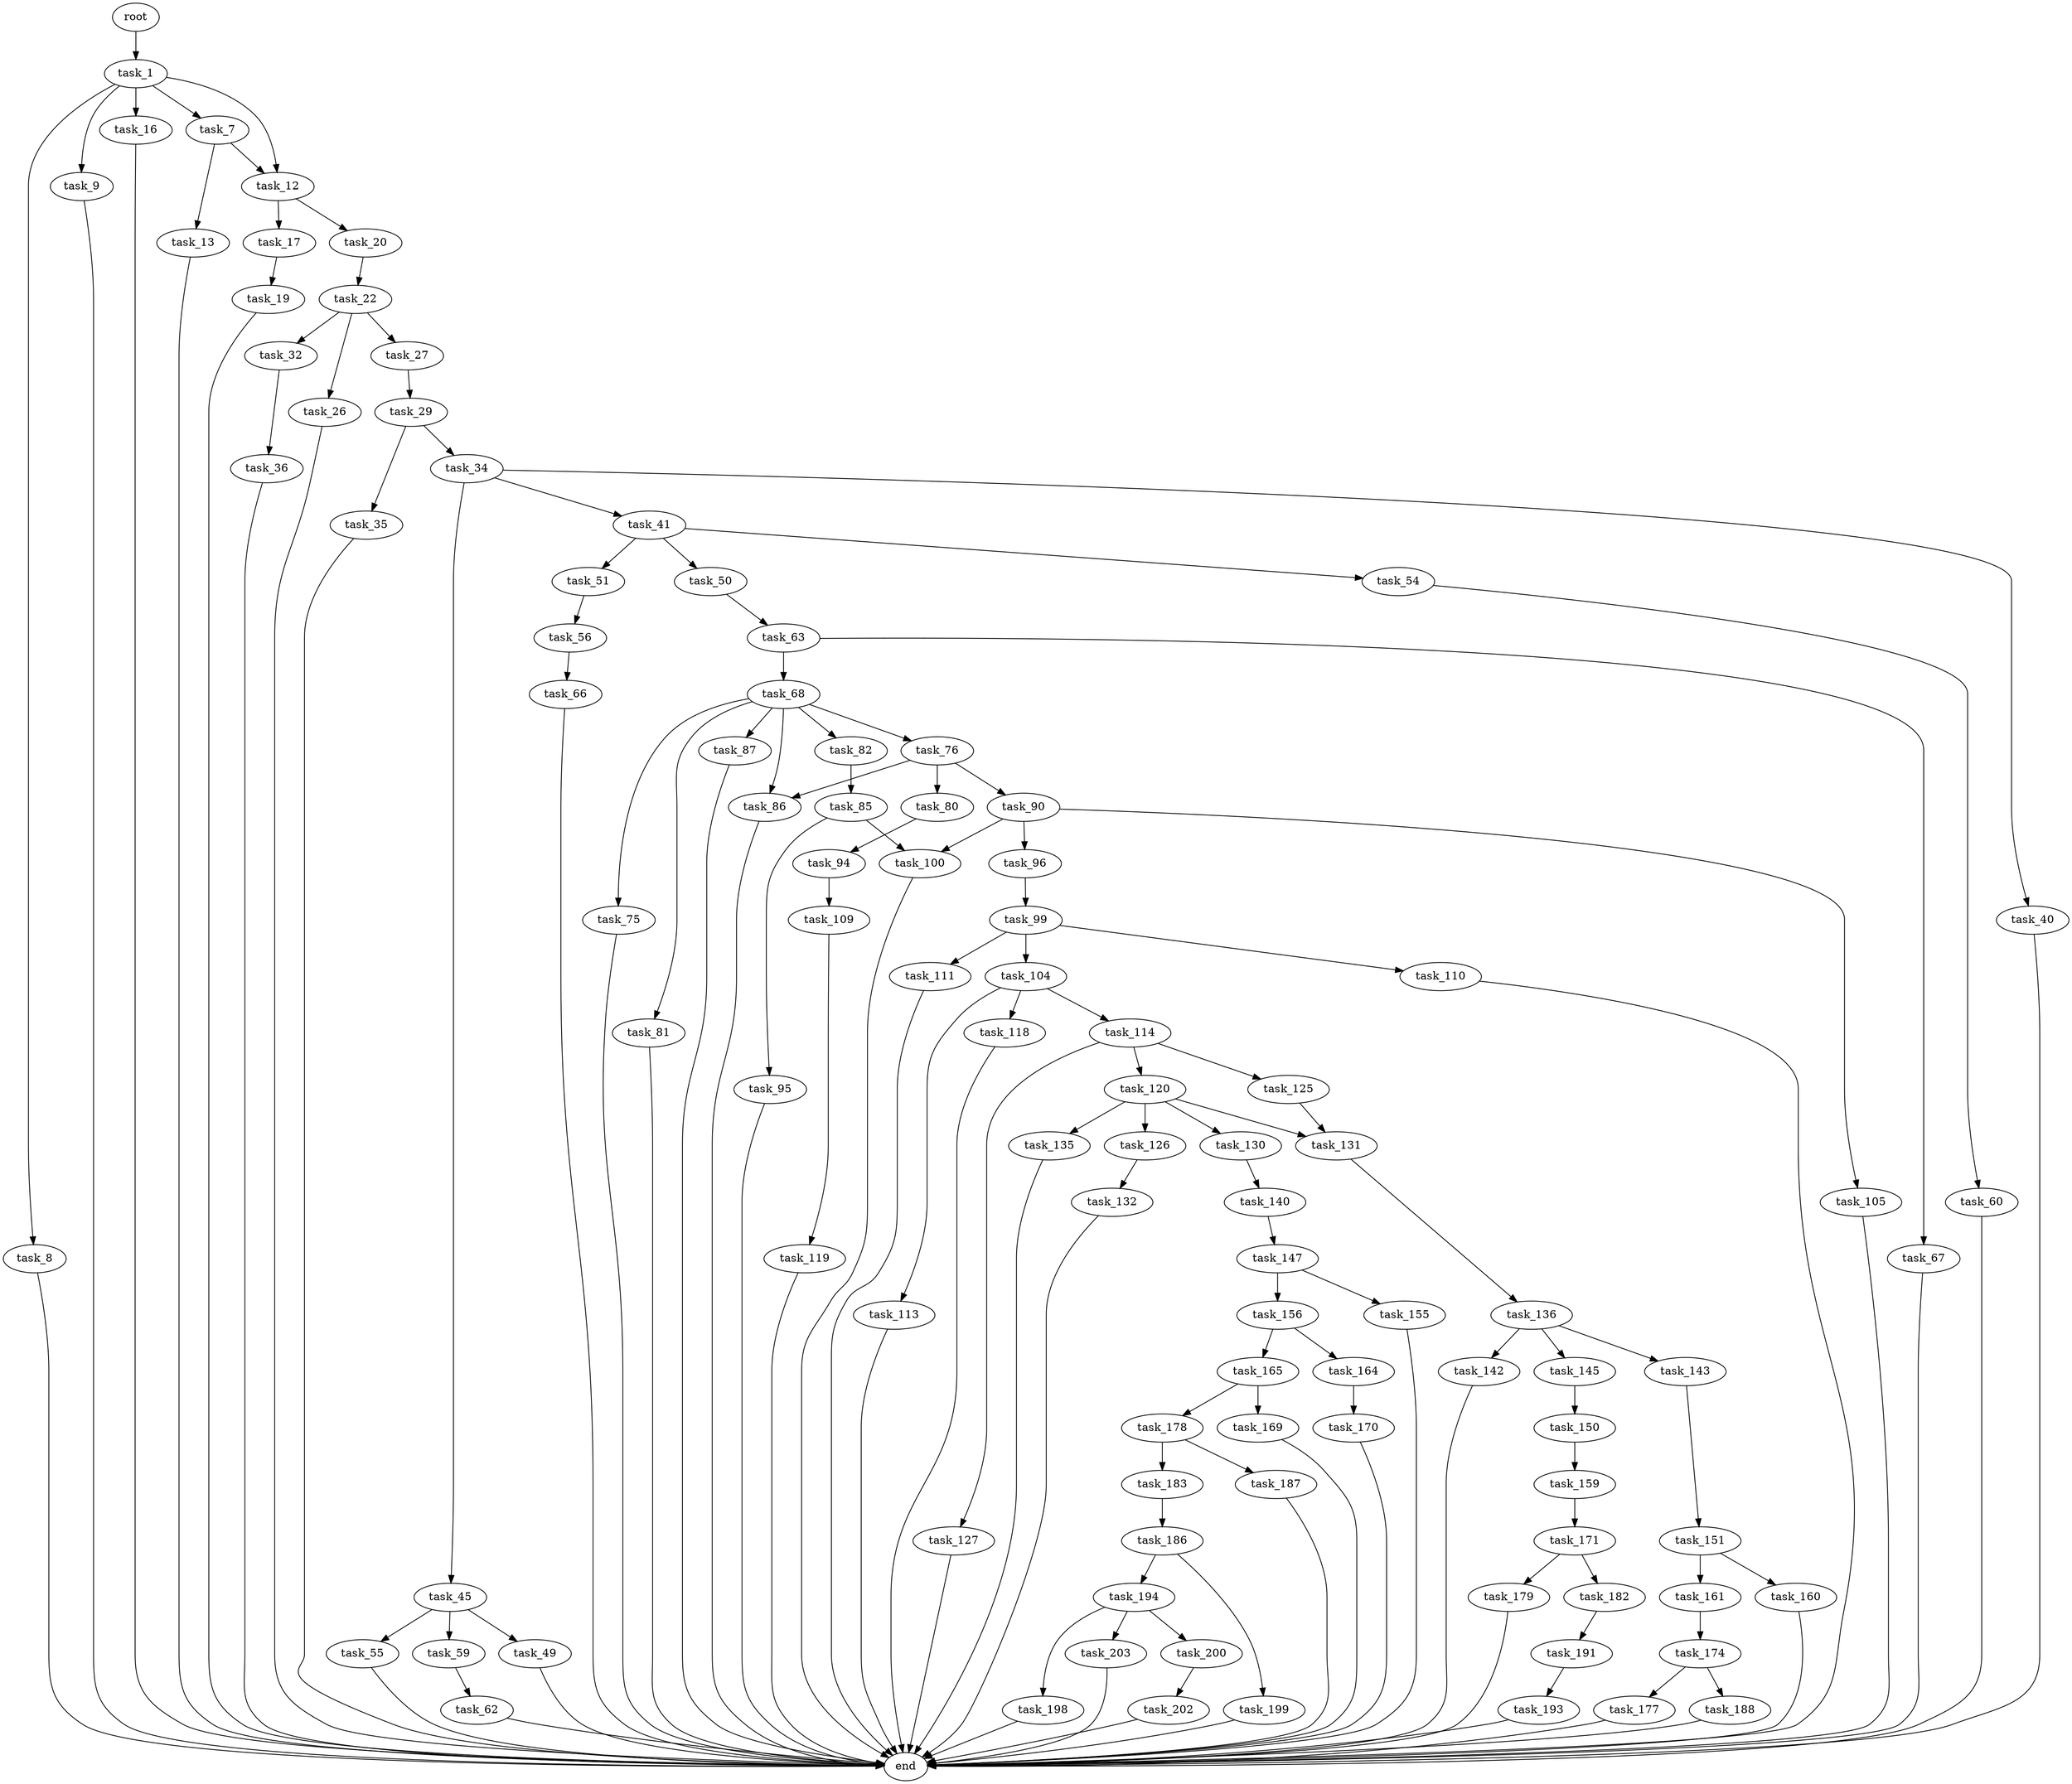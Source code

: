 digraph G {
  root [size="0.000000"];
  task_1 [size="368293445632.000000"];
  task_7 [size="396830218813.000000"];
  task_8 [size="413394665.000000"];
  task_9 [size="1073741824000.000000"];
  task_12 [size="997286355610.000000"];
  task_16 [size="110599181447.000000"];
  task_13 [size="300072568488.000000"];
  end [size="0.000000"];
  task_17 [size="134217728000.000000"];
  task_20 [size="48571956306.000000"];
  task_19 [size="149361255139.000000"];
  task_22 [size="16606240506.000000"];
  task_26 [size="10406861981.000000"];
  task_27 [size="368293445632.000000"];
  task_32 [size="4702278499.000000"];
  task_29 [size="17159718147.000000"];
  task_34 [size="650322968737.000000"];
  task_35 [size="1073741824000.000000"];
  task_36 [size="8589934592.000000"];
  task_40 [size="8323060232.000000"];
  task_41 [size="93040589489.000000"];
  task_45 [size="68719476736.000000"];
  task_50 [size="28991029248.000000"];
  task_51 [size="1362491326.000000"];
  task_54 [size="16210464694.000000"];
  task_49 [size="15616134762.000000"];
  task_55 [size="4259527164.000000"];
  task_59 [size="96939775157.000000"];
  task_63 [size="153763352088.000000"];
  task_56 [size="52047530607.000000"];
  task_60 [size="13777052281.000000"];
  task_66 [size="68719476736.000000"];
  task_62 [size="782757789696.000000"];
  task_67 [size="1073741824000.000000"];
  task_68 [size="1073741824000.000000"];
  task_75 [size="7755074202.000000"];
  task_76 [size="232432920867.000000"];
  task_81 [size="1149282368977.000000"];
  task_82 [size="68719476736.000000"];
  task_86 [size="1650034804.000000"];
  task_87 [size="368293445632.000000"];
  task_80 [size="6882402657.000000"];
  task_90 [size="30479709715.000000"];
  task_94 [size="6827540273.000000"];
  task_85 [size="519536366180.000000"];
  task_95 [size="134217728000.000000"];
  task_100 [size="194064216850.000000"];
  task_96 [size="26813450197.000000"];
  task_105 [size="14857734763.000000"];
  task_109 [size="248930509784.000000"];
  task_99 [size="29407472330.000000"];
  task_104 [size="7547268198.000000"];
  task_110 [size="265001457278.000000"];
  task_111 [size="1537263134.000000"];
  task_113 [size="19875364256.000000"];
  task_114 [size="865565959180.000000"];
  task_118 [size="5833393889.000000"];
  task_119 [size="63480163324.000000"];
  task_120 [size="134217728000.000000"];
  task_125 [size="16467137806.000000"];
  task_127 [size="11462754132.000000"];
  task_126 [size="8589934592.000000"];
  task_130 [size="1186990328.000000"];
  task_131 [size="76923158311.000000"];
  task_135 [size="3869829238.000000"];
  task_132 [size="17046197101.000000"];
  task_140 [size="7251169572.000000"];
  task_136 [size="68719476736.000000"];
  task_142 [size="270357838525.000000"];
  task_143 [size="138242237925.000000"];
  task_145 [size="1707076694.000000"];
  task_147 [size="909820188457.000000"];
  task_151 [size="4964477652.000000"];
  task_150 [size="1073741824000.000000"];
  task_155 [size="519680595677.000000"];
  task_156 [size="93252007068.000000"];
  task_159 [size="8159434551.000000"];
  task_160 [size="3174152724.000000"];
  task_161 [size="134217728000.000000"];
  task_164 [size="767307982272.000000"];
  task_165 [size="368293445632.000000"];
  task_171 [size="132090812565.000000"];
  task_174 [size="2571991674.000000"];
  task_170 [size="231928233984.000000"];
  task_169 [size="273978866147.000000"];
  task_178 [size="549755813888.000000"];
  task_179 [size="635449156.000000"];
  task_182 [size="1110730605091.000000"];
  task_177 [size="1256630175814.000000"];
  task_188 [size="38175171578.000000"];
  task_183 [size="707418184668.000000"];
  task_187 [size="2536529738.000000"];
  task_191 [size="308122958494.000000"];
  task_186 [size="28991029248.000000"];
  task_194 [size="782757789696.000000"];
  task_199 [size="8589934592.000000"];
  task_193 [size="33455485592.000000"];
  task_198 [size="24247313535.000000"];
  task_200 [size="368293445632.000000"];
  task_203 [size="96397191941.000000"];
  task_202 [size="134217728000.000000"];

  root -> task_1 [size="1.000000"];
  task_1 -> task_7 [size="411041792.000000"];
  task_1 -> task_8 [size="411041792.000000"];
  task_1 -> task_9 [size="411041792.000000"];
  task_1 -> task_12 [size="411041792.000000"];
  task_1 -> task_16 [size="411041792.000000"];
  task_7 -> task_12 [size="838860800.000000"];
  task_7 -> task_13 [size="838860800.000000"];
  task_8 -> end [size="1.000000"];
  task_9 -> end [size="1.000000"];
  task_12 -> task_17 [size="679477248.000000"];
  task_12 -> task_20 [size="679477248.000000"];
  task_16 -> end [size="1.000000"];
  task_13 -> end [size="1.000000"];
  task_17 -> task_19 [size="209715200.000000"];
  task_20 -> task_22 [size="838860800.000000"];
  task_19 -> end [size="1.000000"];
  task_22 -> task_26 [size="75497472.000000"];
  task_22 -> task_27 [size="75497472.000000"];
  task_22 -> task_32 [size="75497472.000000"];
  task_26 -> end [size="1.000000"];
  task_27 -> task_29 [size="411041792.000000"];
  task_32 -> task_36 [size="75497472.000000"];
  task_29 -> task_34 [size="411041792.000000"];
  task_29 -> task_35 [size="411041792.000000"];
  task_34 -> task_40 [size="411041792.000000"];
  task_34 -> task_41 [size="411041792.000000"];
  task_34 -> task_45 [size="411041792.000000"];
  task_35 -> end [size="1.000000"];
  task_36 -> end [size="1.000000"];
  task_40 -> end [size="1.000000"];
  task_41 -> task_50 [size="411041792.000000"];
  task_41 -> task_51 [size="411041792.000000"];
  task_41 -> task_54 [size="411041792.000000"];
  task_45 -> task_49 [size="134217728.000000"];
  task_45 -> task_55 [size="134217728.000000"];
  task_45 -> task_59 [size="134217728.000000"];
  task_50 -> task_63 [size="75497472.000000"];
  task_51 -> task_56 [size="33554432.000000"];
  task_54 -> task_60 [size="536870912.000000"];
  task_49 -> end [size="1.000000"];
  task_55 -> end [size="1.000000"];
  task_59 -> task_62 [size="75497472.000000"];
  task_63 -> task_67 [size="134217728.000000"];
  task_63 -> task_68 [size="134217728.000000"];
  task_56 -> task_66 [size="75497472.000000"];
  task_60 -> end [size="1.000000"];
  task_66 -> end [size="1.000000"];
  task_62 -> end [size="1.000000"];
  task_67 -> end [size="1.000000"];
  task_68 -> task_75 [size="838860800.000000"];
  task_68 -> task_76 [size="838860800.000000"];
  task_68 -> task_81 [size="838860800.000000"];
  task_68 -> task_82 [size="838860800.000000"];
  task_68 -> task_86 [size="838860800.000000"];
  task_68 -> task_87 [size="838860800.000000"];
  task_75 -> end [size="1.000000"];
  task_76 -> task_80 [size="411041792.000000"];
  task_76 -> task_86 [size="411041792.000000"];
  task_76 -> task_90 [size="411041792.000000"];
  task_81 -> end [size="1.000000"];
  task_82 -> task_85 [size="134217728.000000"];
  task_86 -> end [size="1.000000"];
  task_87 -> end [size="1.000000"];
  task_80 -> task_94 [size="679477248.000000"];
  task_90 -> task_96 [size="679477248.000000"];
  task_90 -> task_100 [size="679477248.000000"];
  task_90 -> task_105 [size="679477248.000000"];
  task_94 -> task_109 [size="134217728.000000"];
  task_85 -> task_95 [size="536870912.000000"];
  task_85 -> task_100 [size="536870912.000000"];
  task_95 -> end [size="1.000000"];
  task_100 -> end [size="1.000000"];
  task_96 -> task_99 [size="838860800.000000"];
  task_105 -> end [size="1.000000"];
  task_109 -> task_119 [size="301989888.000000"];
  task_99 -> task_104 [size="33554432.000000"];
  task_99 -> task_110 [size="33554432.000000"];
  task_99 -> task_111 [size="33554432.000000"];
  task_104 -> task_113 [size="301989888.000000"];
  task_104 -> task_114 [size="301989888.000000"];
  task_104 -> task_118 [size="301989888.000000"];
  task_110 -> end [size="1.000000"];
  task_111 -> end [size="1.000000"];
  task_113 -> end [size="1.000000"];
  task_114 -> task_120 [size="536870912.000000"];
  task_114 -> task_125 [size="536870912.000000"];
  task_114 -> task_127 [size="536870912.000000"];
  task_118 -> end [size="1.000000"];
  task_119 -> end [size="1.000000"];
  task_120 -> task_126 [size="209715200.000000"];
  task_120 -> task_130 [size="209715200.000000"];
  task_120 -> task_131 [size="209715200.000000"];
  task_120 -> task_135 [size="209715200.000000"];
  task_125 -> task_131 [size="301989888.000000"];
  task_127 -> end [size="1.000000"];
  task_126 -> task_132 [size="33554432.000000"];
  task_130 -> task_140 [size="75497472.000000"];
  task_131 -> task_136 [size="75497472.000000"];
  task_135 -> end [size="1.000000"];
  task_132 -> end [size="1.000000"];
  task_140 -> task_147 [size="209715200.000000"];
  task_136 -> task_142 [size="134217728.000000"];
  task_136 -> task_143 [size="134217728.000000"];
  task_136 -> task_145 [size="134217728.000000"];
  task_142 -> end [size="1.000000"];
  task_143 -> task_151 [size="411041792.000000"];
  task_145 -> task_150 [size="134217728.000000"];
  task_147 -> task_155 [size="679477248.000000"];
  task_147 -> task_156 [size="679477248.000000"];
  task_151 -> task_160 [size="209715200.000000"];
  task_151 -> task_161 [size="209715200.000000"];
  task_150 -> task_159 [size="838860800.000000"];
  task_155 -> end [size="1.000000"];
  task_156 -> task_164 [size="134217728.000000"];
  task_156 -> task_165 [size="134217728.000000"];
  task_159 -> task_171 [size="209715200.000000"];
  task_160 -> end [size="1.000000"];
  task_161 -> task_174 [size="209715200.000000"];
  task_164 -> task_170 [size="536870912.000000"];
  task_165 -> task_169 [size="411041792.000000"];
  task_165 -> task_178 [size="411041792.000000"];
  task_171 -> task_179 [size="411041792.000000"];
  task_171 -> task_182 [size="411041792.000000"];
  task_174 -> task_177 [size="75497472.000000"];
  task_174 -> task_188 [size="75497472.000000"];
  task_170 -> end [size="1.000000"];
  task_169 -> end [size="1.000000"];
  task_178 -> task_183 [size="536870912.000000"];
  task_178 -> task_187 [size="536870912.000000"];
  task_179 -> end [size="1.000000"];
  task_182 -> task_191 [size="679477248.000000"];
  task_177 -> end [size="1.000000"];
  task_188 -> end [size="1.000000"];
  task_183 -> task_186 [size="536870912.000000"];
  task_187 -> end [size="1.000000"];
  task_191 -> task_193 [size="679477248.000000"];
  task_186 -> task_194 [size="75497472.000000"];
  task_186 -> task_199 [size="75497472.000000"];
  task_194 -> task_198 [size="679477248.000000"];
  task_194 -> task_200 [size="679477248.000000"];
  task_194 -> task_203 [size="679477248.000000"];
  task_199 -> end [size="1.000000"];
  task_193 -> end [size="1.000000"];
  task_198 -> end [size="1.000000"];
  task_200 -> task_202 [size="411041792.000000"];
  task_203 -> end [size="1.000000"];
  task_202 -> end [size="1.000000"];
}
